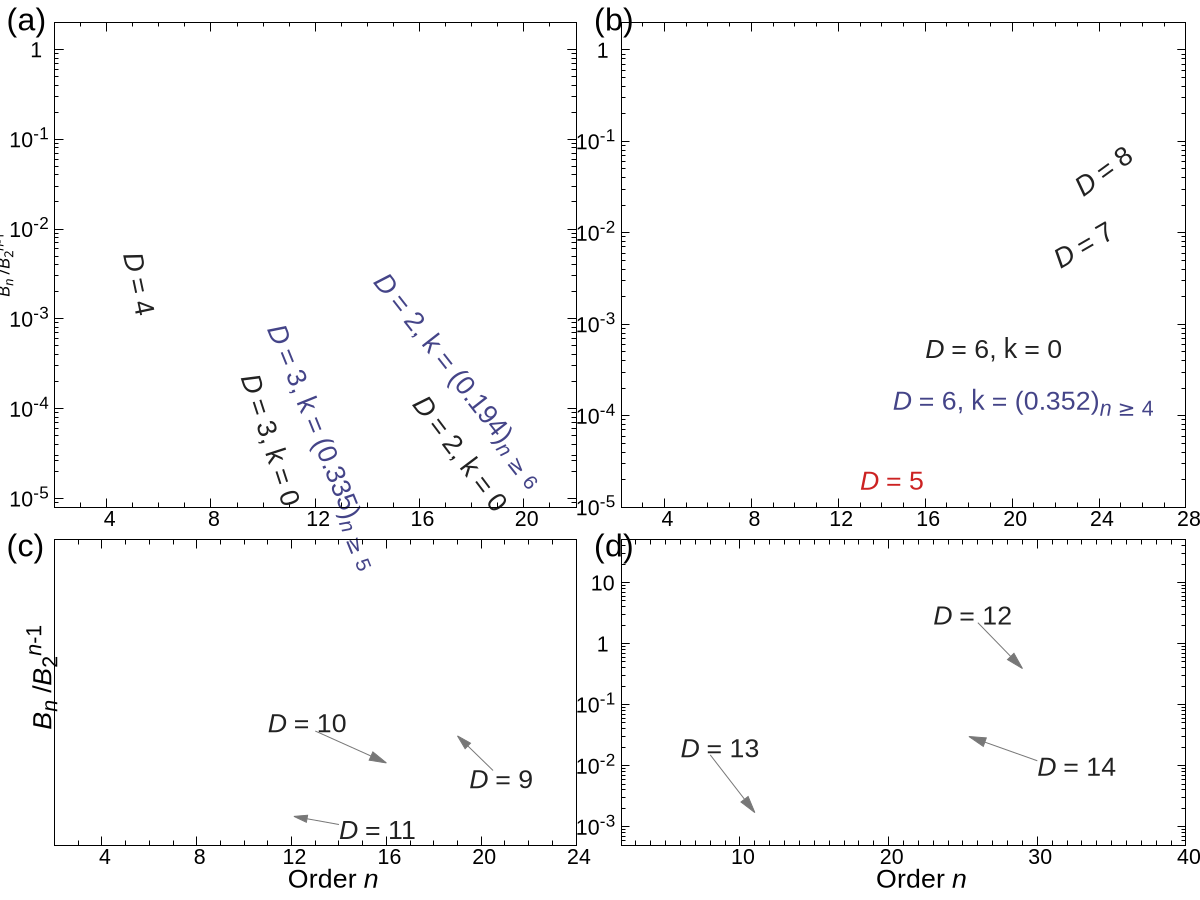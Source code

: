 #!/usr/bin/env gnuplot
unset multiplot
reset

set encoding cp1250 # make minus sign longer
#set encoding iso_8859_1
set terminal postscript eps enhanced size 7, 7 font "Arial, 20"
set output "ievirlow.eps"

tcfont="Arial, 16"
thexlabel='Order {/Arial-Italic n}'
theylabel='{/Arial-Italic B_n} /{/Arial-Italic B}_2^{{/Arial-Italic n}-1}'

# height of the bottom panels
bh = 0.4
# height of the top panels
th = 1 - bh

# width of the right panel
rw = 0.52
# width of the left panel
lw = 1 - rw

set logscale y
set ytics ("1 " 1.0, "10" 10.0)
set ytics add 1e-9,10,1e9 font tcfont offset 0.3, 0
set mytics 10
set format y '10^{%T}'

lbfont  = "Arial, 20"

color1a   = "#cc2222"
color1b   = "#222222"
color1b1  = "#444444"
color1b2  = "#444488"

color2a   = color1a   # "#000000"
color2b   = color1b   # "#804000"
color2b1  = color1b1  # "#c07030"
color2b2  = color1b2  # "#dd9900"

color3a   = color1a   # "#600080"
color3b   = color1b   # "#006000"

color4a   = color1a   # "#a0a0a0"
color4b   = color1b   # "#008080"

colorarr  = "#777777"

# line styles for the small panels
set style line 1  lc rgb "#aaaaaa" lt 1 lw 1

# Mayer sampling
set style line 2  lc rgb color1a  lt 1 lw 2.0 pt 4  ps 2.0 # empty square
set style line 3  lc rgb color1a  lt 1 lw 2.0 pt 5  ps 2.0 # full  square

# Detailed self-consistent (DSC)
set style line 4  lc rgb color1b  lt 2 lw 2.0 pt 12 ps 2.8 # empty diamond
set style line 5  lc rgb color1b  lt 2 lw 2.0 pt 13 ps 2.8 # full  diamond

# modified DSC
set style line 24 lc rgb color1b1 lt 3 lw 2.0 pt 12 ps 2.8 # empty diamond
set style line 25 lc rgb color1b1 lt 3 lw 2.0 pt 13 ps 2.8 # full  diamond

# modified DSC
set style line 34 lc rgb color1b2 lt 4 lw 2.0 pt 12 ps 2.8 # empty diamond
set style line 35 lc rgb color1b2 lt 4 lw 2.0 pt 13 ps 2.8 # full  diamond



# Mayer sampling
set style line 6  lc rgb color2a  lt 1 lw 2.0 pt 10 ps 2.4 # empty inverted triangle
set style line 7  lc rgb color2a  lt 1 lw 2.0 pt 11 ps 2.4 # full  inverted triangle

# DSC
set style line 8  lc rgb color2b  lt 2 lw 2.0 pt 8  ps 2.4 # empty triangle
set style line 9  lc rgb color2b  lt 2 lw 2.0 pt 9  ps 2.4 # full  triangle

# modified DSC
set style line 28 lc rgb color2b1 lt 3 lw 2.0 pt 8  ps 2.4 # empty triangle
set style line 29 lc rgb color2b1 lt 3 lw 2.0 pt 9  ps 2.4 # full  triangle

# modified DSC
set style line 38 lc rgb color2b2 lt 4 lw 2.0 pt 8  ps 2.4 # empty triangle
set style line 39 lc rgb color2b2 lt 4 lw 2.0 pt 9  ps 2.4 # full  triangle



# Mayer sampling
set style line 10 lc rgb color3a  lt 1 lw 2.0 pt 6  ps 2.0 # empty circle
set style line 11 lc rgb color3a  lt 1 lw 2.0 pt 7  ps 2.0 # full  circle

# DSC
set style line 12 lc rgb color3b  lt 2 lw 2.0 pt 14 ps 2.2 # empty pentagon
set style line 13 lc rgb color3b  lt 2 lw 2.0 pt 15 ps 2.2 # full  pentagon



# Mayer sampling
set style line 14 lc rgb color4a  lt 1 lw 2.0 pt 1  ps 2.2 # add +, thin
set style line 15 lc rgb color4a  lt 1 lw 5.0 pt 1  ps 2.2 # add +, thick

# DSC
set style line 16 lc rgb color4b  lt 2 lw 2.0 pt 2  ps 1.7 # cross X, thin
set style line 17 lc rgb color4b  lt 2 lw 9.0 pt 2  ps 1.7 # cross X, thick



tagdx1 = 0.005
tagdx2 = 0.015
tagdy1 = 0.020
tagdy2 = 0.005
tagfont = "Arial, 24"
set label 1000 "(a)" at screen       tagdx1,  1 - tagdy1 font tagfont
set label 1001 "(b)" at screen  lw + tagdx2,  1 - tagdy1 font tagfont
set label 1002 "(c)" at screen       tagdx1, bh - tagdy2 font tagfont
set label 1003 "(d)" at screen  lw + tagdx2, bh - tagdy2 font tagfont



set multiplot




# left-top panel

set size    lw, th
set origin 0.0, bh

set xtics 4 font tcfont offset 0, 0.5
set mxtics 4
unset xlabel

set ylabel theylabel offset 1.3, 0.0

set tmargin 1.
set bmargin 1.5
set rmargin 0.
set lmargin 6.0

set label 101 "{/Arial-Italic D} = 2, {/Symbol-Oblique k} = 0" \
  at 16.0, 1.3e-4 rotate by -53  textcolor rgb color1b font lbfont

set label 301 "{/Arial-Italic D} = 2, {/Symbol-Oblique k} = (0.194)_{{/Arial-Italic n} {/Symbol \263} 6}" \
  at 14.5, 3.0e-3 rotate by -52  textcolor rgb color1b2 font lbfont

set label 102 "{/Arial-Italic D} = 3, {/Symbol-Oblique k} = 0" \
  at  9.5, 2.4e-4 rotate by -72  textcolor rgb color2b font lbfont

set label 302 "{/Arial-Italic D} = 3, {/Symbol-Oblique k} = (0.335)_{{/Arial-Italic n} {/Symbol \263} 5}" \
  at 10.5, 8.5e-4 rotate by -68  textcolor rgb color2b2 font lbfont

set label 103 "{/Arial-Italic D} = 4" at  5.0, 5.5e-3 rotate by -78  textcolor rgb color3b font lbfont

plot [2:22][8e-6:2] \
  "data/D2/BnD2n14.dat"                   u ($1):(abs($2)):3                            w l  ls 2              notitle, \
  ""                                      u ($1):(abs($2)):3                            w p  ls 2              notitle, \
  "data/D3/BnD3n12.dat"                   u ($1):(abs($2)):3                            w l  ls 6              notitle, \
  ""                                      u ($1):(abs($2)):3                            w p  ls 6              notitle, \
  "data/D4/BnD4n11.dat"                   u ($1):(abs($2)):3                            w l  ls 10             notitle, \
  ""                                      u ($1):(abs($2)):3                            w p  ls 10             notitle, \
  "iedata/xBnPYcD2n32.dat"                u ($1):(abs($2))                              w l  ls 4              notitle, \
  ""                                      u ($1):(abs($2))                              w p  ls 4              notitle, \
  "iedata/kappa/hBnPYcD2n36R38M32768c0.194L4.dat"  \
                                          u ($1):(abs($4))                              w l  ls 34             notitle, \
  ""                                      u ($1):(abs($4))                              w p  ls 34             notitle, \
  "iedata/xBnPYcD3n16.dat"                u ($1):(($1 <= 12) ? abs($2) : 1/0)           w l  ls 8              notitle, \
  ""                                      u ($1):(($1 <= 12) ? abs($2) : 1/0)           w p  ls 8              notitle, \
  "iedata/kappa/BnPYcD3n36R38M32768c0.335L3f128.dat"  \
                                          u ($1):(($1 <= 12) ? abs($2) : 1/0)           w l  ls 38             notitle, \
  ""                                      u ($1):(($1 <= 12) ? abs($2) : 1/0)           w p  ls 38             notitle, \
  "iedata/xBnPYcD4n16.dat"                u ($1):(($1 <= 8)  ? abs($2) : 1/0)           w l  ls 12             notitle, \
  ""                                      u ($1):(($1 <= 8 && $2 > 0) ? abs($2) : 1/0)  w p  ls 12             notitle, \
  ""                                      u ($1):(($1 <= 8 && $2 < 0) ? abs($2) : 1/0)  w p  ls 13             notitle, \
  1e-100 lw 0 notitle

unset label





# right-top panel

set size    rw, th
set origin  lw, bh

set rmargin 1.5
set lmargin 5.0
unset ylabel

set label 101 "{/Arial-Italic D} = 5" at  13, 2e-5   rotate by 0  textcolor rgb color1a font lbfont

set label 102 "{/Arial-Italic D} = 6, {/Symbol-Oblique k} = 0" \
    at  16, 5.5e-4 rotate by 0  textcolor rgb color2b font lbfont

set label 202 "{/Arial-Italic D} = 6, {/Symbol-Oblique k} = (0.352)_{{/Arial-Italic n} {/Symbol \263} 4}" \
    at  14.5, 1.5e-4 rotate by 0  textcolor rgb color2b2 font lbfont

set label 103 "{/Arial-Italic D} = 7" at  22, 5e-3   rotate by 30 textcolor rgb color3b font lbfont
set label 104 "{/Arial-Italic D} = 8" at  23, 3e-2   rotate by 36 textcolor rgb color4b font lbfont



plot [2:28][1e-5:2] \
  "data/D5/BnD5n12.dat"                   u ($1):(abs($2))                                  w l ls 2              notitle, \
  ""                                      u ($1):(($2 > 0) ? abs($2) : 1/0):3               w p ls 2              notitle, \
  ""                                      u ($1):(($2 < 0) ? abs($2) : 1/0):3               w p ls 3              notitle, \
  "data/D6/BnD6n16.dat"                   u ($1):(abs($2))                                  w l ls 6              notitle, \
  ""                                      u ($1):(($2 > 0) ? abs($2) : 1/0):3               w p ls 6              notitle, \
  ""                                      u ($1):(($2 < 0) ? abs($2) : 1/0):3               w p ls 7              notitle, \
  "data/D7/BnD7n20.dat"                   u ($1):(abs($2))                                  w l ls 10             notitle, \
  ""                                      u ($1):(($2 > 0) ? abs($2) : 1/0):3               w p ls 10             notitle, \
  ""                                      u ($1):(($2 < 0) ? abs($2) : 1/0):3               w p ls 11             notitle, \
  "data/D8/BnD8n24.dat"                   u ($1):(abs($2))                                  w l ls 14             notitle, \
  ""                                      u ($1):(($2 > 0) ? abs($2) : 1/0):3               w p ls 14             notitle, \
  ""                                      u ($1):(($2 < 0) ? abs($2) : 1/0):3               w p ls 15             notitle, \
  "iedata/xBnPYcD5n16.dat"                u ($1):(($1 <= 5) ? abs($2) : 1/0)                w l ls 4              notitle, \
  ""                                      u ($1):(($1 <= 5 && $2 > 0) ? abs($2) : 1/0)      w p ls 4              notitle, \
  "iedata/xBnPYcD6n128.dat"               u ($1):(abs($2))                                  w l ls 8              notitle, \
  ""                                      u ($1):(($2 > 0) ? abs($2) : 1/0)                 w p ls 8              notitle, \
  ""                                      u ($1):(($2 < 0) ? abs($2) : 1/0)                 w p ls 9              notitle, \
  "iedata/kappa/hBnPYcD6n36R38M32768c0.352L2.dat"  \
                                          u ($1):(abs($4))                                  w l ls 38             notitle, \
  ""                                      u ($1):(($4 > 0) ? abs($4) : 1/0)                 w p ls 38             notitle, \
  ""                                      u ($1):(($4 < 0) ? abs($4) : 1/0)                 w p ls 39             notitle, \
  "iedata/xBnPYcD7n128.dat"               u ($1):(abs($2))                                  w l ls 12             notitle, \
  ""                                      u ($1):(($2 > 0) ? abs($2) : 1/0)                 w p ls 12             notitle, \
  ""                                      u ($1):(($2 < 0) ? abs($2) : 1/0)                 w p ls 13             notitle, \
  "iedata/xBnPYcD8n128.dat"               u ($1):(abs($2))                                  w l ls 16             notitle, \
  ""                                      u ($1):($2 > 0 ? abs($2) : 1/0)                   w p ls 16             notitle, \
  ""                                      u ($1):($2 < 0 ? abs($2) : 1/0)                   w p ls 17             notitle, \
  1e-100 lw 0 notitle

unset label




# left-bottom panel

set size    lw, bh
set origin 0.0, 0.0

set tmargin 0.
set bmargin 2.5
set xlabel thexlabel font lbfont offset 2, 1.0

set lmargin 6.0
set format y '10^{%T}'
set ylabel theylabel font lbfont offset 1.5, 0.7

set rmargin 0.

set label 101 "{/Arial-Italic D} = 9"   at  19.5, 6.0e-3  rotate by 0  textcolor rgb color1b font lbfont
set label 102 "{/Arial-Italic D} = 10"  at  11.0, 1.5e-2  rotate by 0  textcolor rgb color2b font lbfont
set label 103 "{/Arial-Italic D} = 11"  at  14.0, 2.6e-3  rotate by 0  textcolor rgb color3b font lbfont

set arrow from 20.5, 6.8e-3 to 19.0, 1.2e-2 filled ls 4  lt 1 lc rgb colorarr head
set arrow from 13.0, 1.3e-2 to 16.0, 7.7e-3 filled ls 8  lt 1 lc rgb colorarr head
set arrow from 14.0, 2.8e-3 to 12.1, 3.2e-3 filled ls 12 lt 1 lc rgb colorarr head

plot [2:24][2e-3:3e-1] \
  "data/D9r1n20/BnD9n20.dat"              u ($1):(abs($2))                      w l ls 2         lw 0.3 notitle, \
  ""                                      u ($1):(($2 > 0) ? abs($2) : 1/0):3   w p ls 2  ps 1.5        notitle, \
  ""                                      u ($1):(($2 < 0) ? abs($2) : 1/0):3   w p ls 3  ps 1.5        notitle, \
  "data/D10r1n32/BnD10n32.dat"            u ($1):(abs($2))                      w l ls 6         lw 0.3 notitle, \
  ""                                      u ($1):(($2 > 0) ? abs($2) : 1/0):3   w p ls 6  ps 1.8        notitle, \
  ""                                      u ($1):(($2 < 0) ? abs($2) : 1/0):3   w p ls 7  ps 1.8        notitle, \
  "data/D11r1n32/BnD11n32.dat"            u ($1):(abs($2))                      w l ls 10        lw 0.3 notitle, \
  ""                                      u ($1):(($2 > 0) ? abs($2) : 1/0):3   w p ls 10 ps 1.5        notitle, \
  ""                                      u ($1):(($2 < 0) ? abs($2) : 1/0):3   w p ls 11 ps 1.5        notitle, \
  "iedata/xBnPYcD9n128.dat"               u ($1):(abs($2))                      w l ls 4         lw 0.3 notitle, \
  ""                                      u ($1):($2 > 0 ? abs($2) : 1/0)       w p ls 4  ps 1.9        notitle, \
  ""                                      u ($1):($2 < 0 ? abs($2) : 1/0)       w p ls 5  ps 1.9        notitle, \
  "iedata/xBnPYcD10n128.dat"              u ($1):(abs($2))                      w l ls 8         lw 0.3 notitle, \
  ""                                      u ($1):($2 > 0 ? abs($2) : 1/0)       w p ls 8  ps 1.8        notitle, \
  ""                                      u ($1):($2 < 0 ? abs($2) : 1/0)       w p ls 9  ps 1.8        notitle, \
  "iedata/xBnPYcD11n128.dat"              u ($1):(abs($2))                      w l ls 12        lw 0.3 notitle, \
  ""                                      u ($1):($2 > 0 ? abs($2) : 1/0)       w p ls 12 ps 1.6        notitle, \
  ""                                      u ($1):($2 < 0 ? abs($2) : 1/0)       w p ls 13 ps 1.6        notitle, \
  1e-100 lw 0 notitle

unset label
unset arrow




# right-bottom panel

set size    rw, bh
set origin  lw, 0.0

set lmargin 5.0
set rmargin 1.5

set xtics 10 font tcfont offset 0, 0.5
set mxtics 10
unset ylabel
#set ytics 1e-4, 10

set label 101 "{/Arial-Italic D} = 12"  at  23.0, 3.0e0   rotate by 0  textcolor rgb color1b font lbfont
set label 102 "{/Arial-Italic D} = 13"  at   6.0, 2.0e-2  rotate by 0  textcolor rgb color2b font lbfont
set label 103 "{/Arial-Italic D} = 14"  at  30.0, 1.0e-2  rotate by 0  textcolor rgb color3b font lbfont

set arrow from 26.0, 2.2e0  to 29.0, 3.9e-1 filled ls 4  lt 1 lc rgb colorarr head  # D = 12
set arrow from  8.0, 1.5e-2 to 11.0, 1.7e-3 filled ls 8  lt 1 lc rgb colorarr head  # D = 13
set arrow from 30.0, 1.2e-2 to 25.4, 3.0e-2 filled ls 12 lt 1 lc rgb colorarr head  # D = 14

plot [2:40][5e-4:5e1] \
  "data/D12r1n64/BnD12n64.dat"            u ($1):(abs($2))                    w l ls 2         lw 0.3 notitle, \
  ""                                      u ($1):(($2 > 0) ? abs($2) : 1/0)   w p ls 2  ps 1.5        notitle, \
  ""                                      u ($1):(($2 < 0) ? abs($2) : 1/0)   w p ls 3  ps 1.5        notitle, \
  "data/D13r1n64/BnD13n64.dat"            u ($1):(abs($2))                    w l ls 6         lw 0.3 notitle, \
  ""                                      u ($1):(($2 > 0) ? abs($2) : 1/0)   w p ls 6  ps 1.8        notitle, \
  ""                                      u ($1):(($2 < 0) ? abs($2) : 1/0)   w p ls 7  ps 1.8        notitle, \
  "data/D14r1n64/BnD14n64.dat"            u ($1):(abs($2))                    w l ls 10        lw 0.3 notitle, \
  ""                                      u ($1):(($2 > 0) ? abs($2) : 1/0)   w p ls 10 ps 1.5        notitle, \
  ""                                      u ($1):(($2 < 0) ? abs($2) : 1/0)   w p ls 11 ps 1.5        notitle, \
  "iedata/xBnPYcD12n128.dat"              u ($1):(abs($2))                    w l ls 4         lw 0.3 notitle, \
  ""                                      u ($1):(($2 > 0) ? abs($2) : 1/0)   w p ls 4  ps 1.9        notitle, \
  ""                                      u ($1):(($2 < 0) ? abs($2) : 1/0)   w p ls 5  ps 1.9        notitle, \
  "iedata/xBnPYcD13n128.dat"              u ($1):(abs($2))                    w l ls 8         lw 0.3 notitle, \
  ""                                      u ($1):($2 > 0 ? abs($2) : 1/0)     w p ls 8  ps 1.8        notitle, \
  ""                                      u ($1):($2 < 0 ? abs($2) : 1/0)     w p ls 9  ps 1.8        notitle, \
  "iedata/xBnPYcD14n128.dat"              u ($1):(abs($2))                    w l ls 12        lw 0.3 notitle, \
  ""                                      u ($1):(($2 > 0) ? abs($2) : 1/0)   w p ls 12 ps 1.6        notitle, \
  ""                                      u ($1):(($2 < 0) ? abs($2) : 1/0)   w p ls 13 ps 1.6        notitle, \
  1e-100 lw 0 notitle

unset arrow
unset label



unset multiplot
unset output
set terminal wxt
reset



